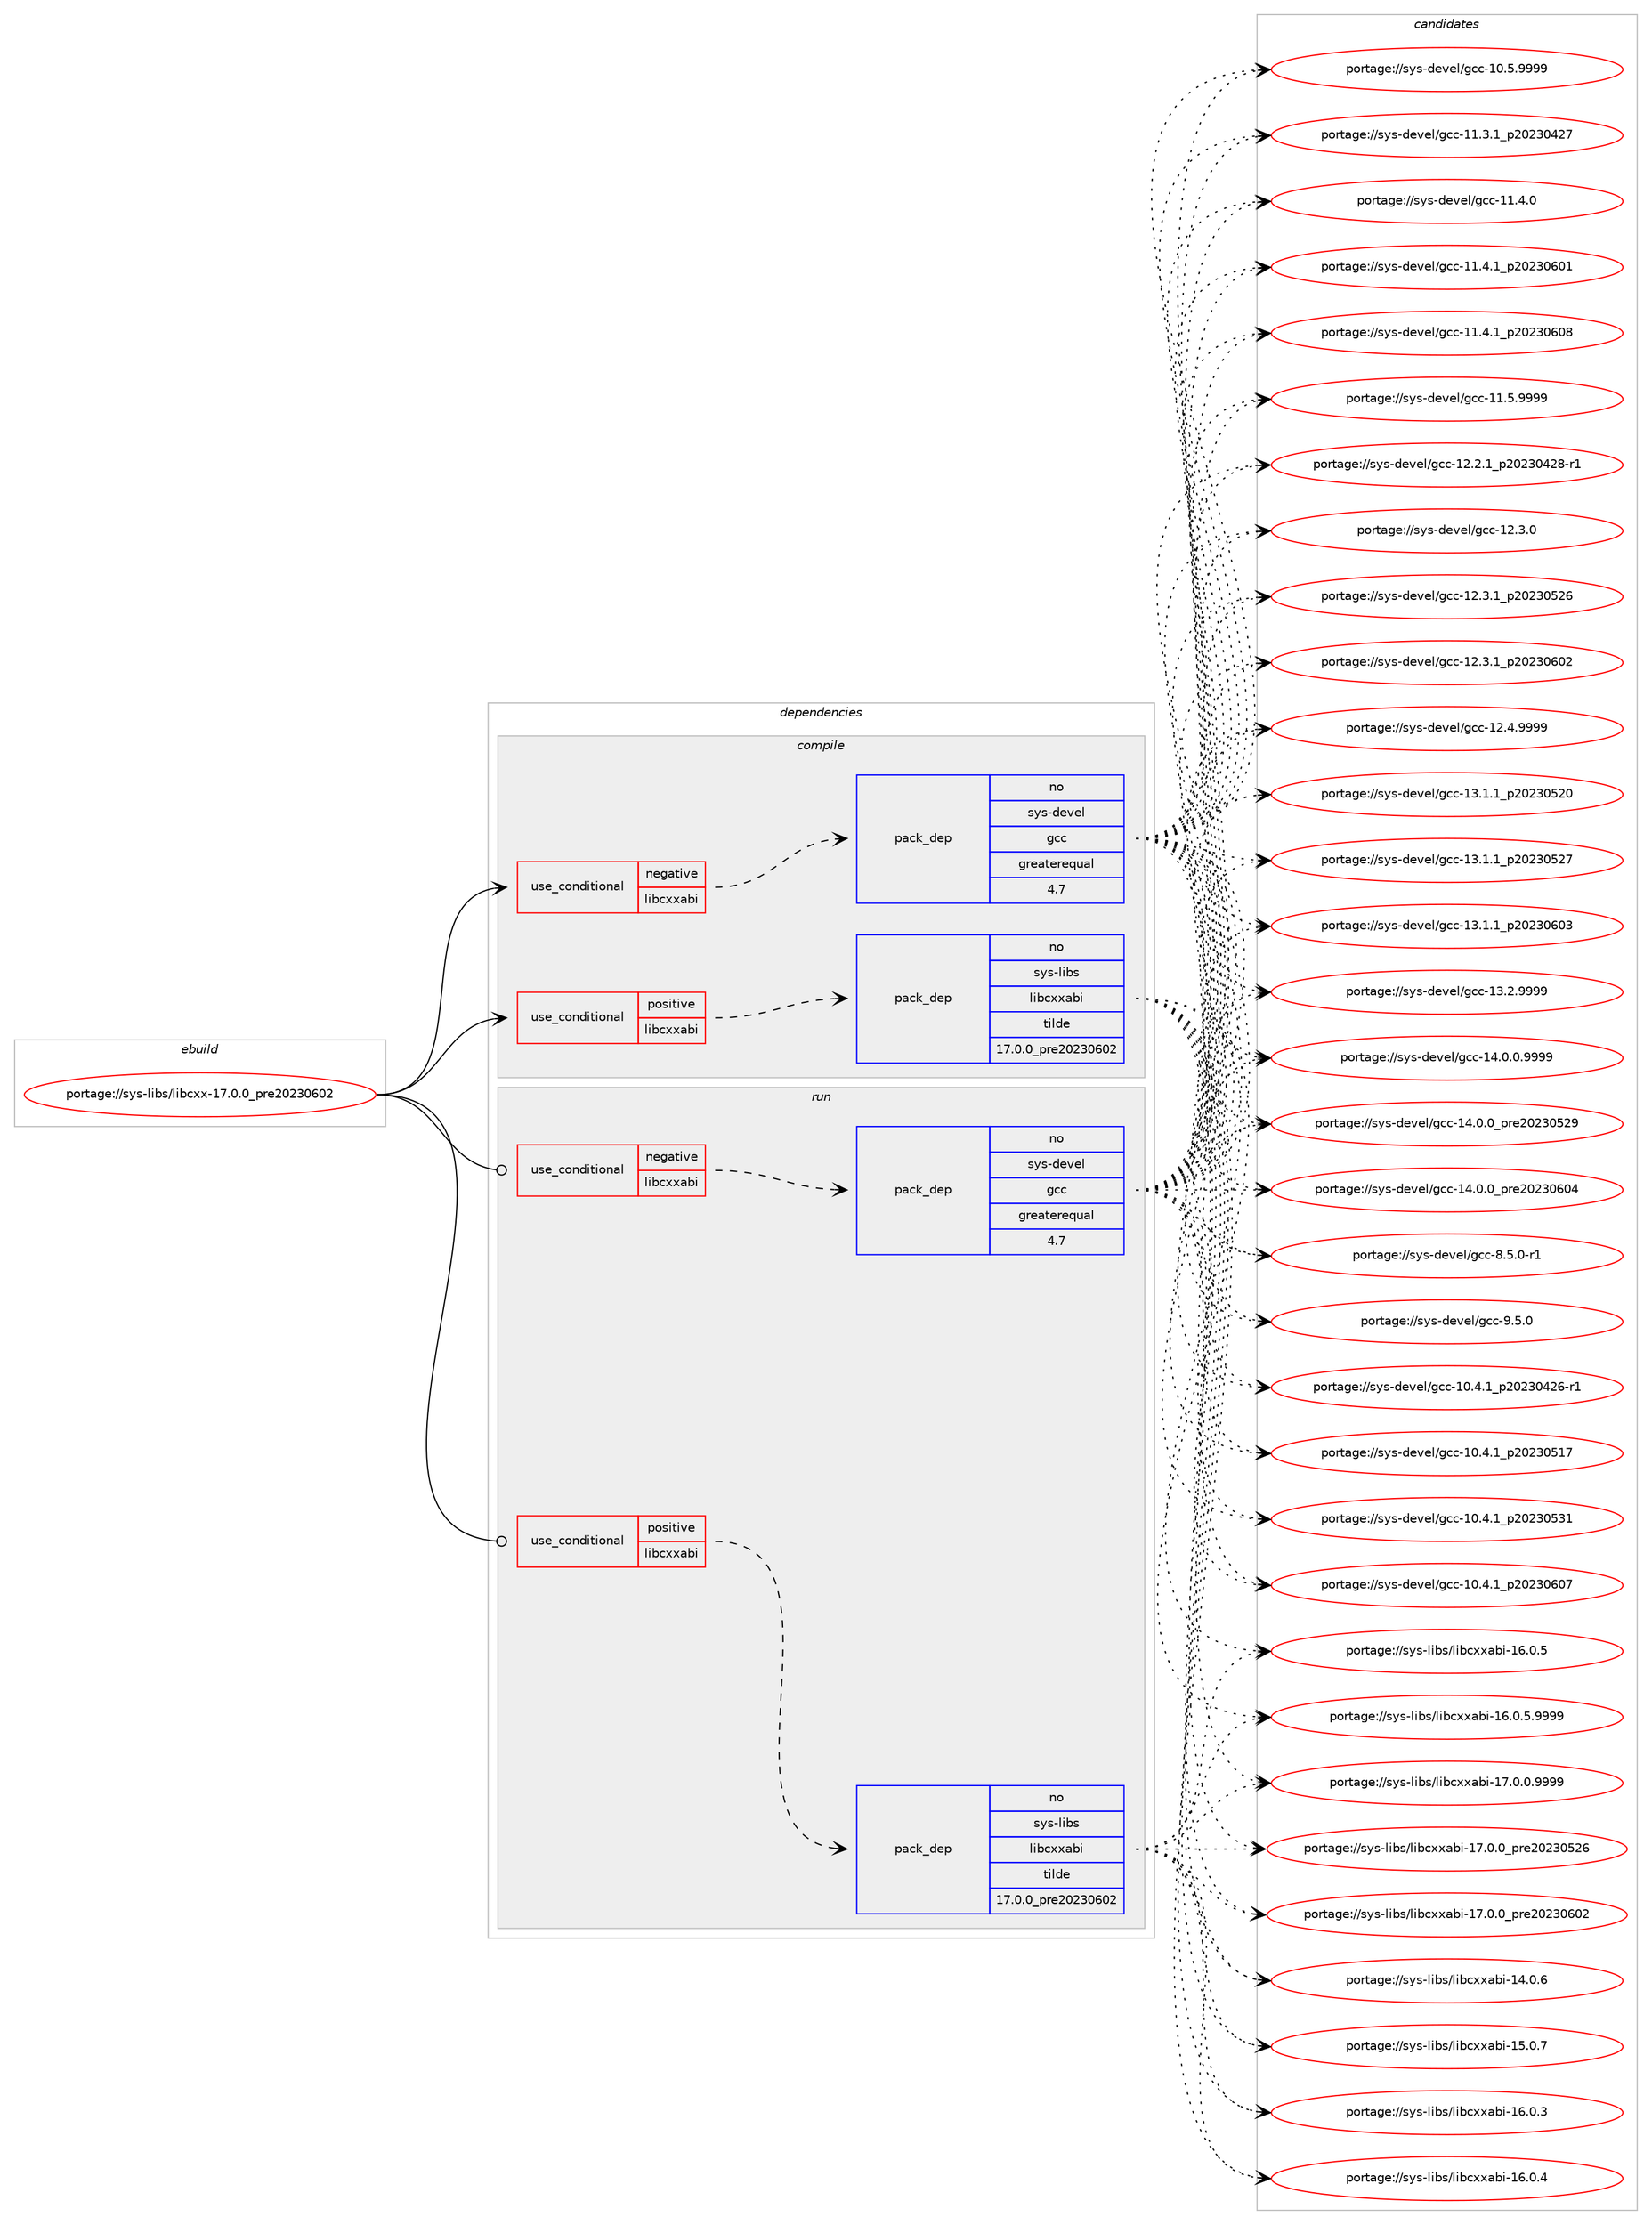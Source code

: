 digraph prolog {

# *************
# Graph options
# *************

newrank=true;
concentrate=true;
compound=true;
graph [rankdir=LR,fontname=Helvetica,fontsize=10,ranksep=1.5];#, ranksep=2.5, nodesep=0.2];
edge  [arrowhead=vee];
node  [fontname=Helvetica,fontsize=10];

# **********
# The ebuild
# **********

subgraph cluster_leftcol {
color=gray;
rank=same;
label=<<i>ebuild</i>>;
id [label="portage://sys-libs/libcxx-17.0.0_pre20230602", color=red, width=4, href="../sys-libs/libcxx-17.0.0_pre20230602.svg"];
}

# ****************
# The dependencies
# ****************

subgraph cluster_midcol {
color=gray;
label=<<i>dependencies</i>>;
subgraph cluster_compile {
fillcolor="#eeeeee";
style=filled;
label=<<i>compile</i>>;
subgraph cond324 {
dependency638 [label=<<TABLE BORDER="0" CELLBORDER="1" CELLSPACING="0" CELLPADDING="4"><TR><TD ROWSPAN="3" CELLPADDING="10">use_conditional</TD></TR><TR><TD>negative</TD></TR><TR><TD>libcxxabi</TD></TR></TABLE>>, shape=none, color=red];
subgraph pack306 {
dependency639 [label=<<TABLE BORDER="0" CELLBORDER="1" CELLSPACING="0" CELLPADDING="4" WIDTH="220"><TR><TD ROWSPAN="6" CELLPADDING="30">pack_dep</TD></TR><TR><TD WIDTH="110">no</TD></TR><TR><TD>sys-devel</TD></TR><TR><TD>gcc</TD></TR><TR><TD>greaterequal</TD></TR><TR><TD>4.7</TD></TR></TABLE>>, shape=none, color=blue];
}
dependency638:e -> dependency639:w [weight=20,style="dashed",arrowhead="vee"];
}
id:e -> dependency638:w [weight=20,style="solid",arrowhead="vee"];
subgraph cond325 {
dependency640 [label=<<TABLE BORDER="0" CELLBORDER="1" CELLSPACING="0" CELLPADDING="4"><TR><TD ROWSPAN="3" CELLPADDING="10">use_conditional</TD></TR><TR><TD>positive</TD></TR><TR><TD>libcxxabi</TD></TR></TABLE>>, shape=none, color=red];
subgraph pack307 {
dependency641 [label=<<TABLE BORDER="0" CELLBORDER="1" CELLSPACING="0" CELLPADDING="4" WIDTH="220"><TR><TD ROWSPAN="6" CELLPADDING="30">pack_dep</TD></TR><TR><TD WIDTH="110">no</TD></TR><TR><TD>sys-libs</TD></TR><TR><TD>libcxxabi</TD></TR><TR><TD>tilde</TD></TR><TR><TD>17.0.0_pre20230602</TD></TR></TABLE>>, shape=none, color=blue];
}
dependency640:e -> dependency641:w [weight=20,style="dashed",arrowhead="vee"];
}
id:e -> dependency640:w [weight=20,style="solid",arrowhead="vee"];
# *** BEGIN UNKNOWN DEPENDENCY TYPE (TODO) ***
# id -> package_dependency(portage://sys-libs/libcxx-17.0.0_pre20230602,install,no,sys-devel,llvm,none,[,,],[slot(17)],[])
# *** END UNKNOWN DEPENDENCY TYPE (TODO) ***

# *** BEGIN UNKNOWN DEPENDENCY TYPE (TODO) ***
# id -> package_dependency(portage://sys-libs/libcxx-17.0.0_pre20230602,install,strong,sys-devel,llvm,none,[,,],[slot(0)],[])
# *** END UNKNOWN DEPENDENCY TYPE (TODO) ***

}
subgraph cluster_compileandrun {
fillcolor="#eeeeee";
style=filled;
label=<<i>compile and run</i>>;
}
subgraph cluster_run {
fillcolor="#eeeeee";
style=filled;
label=<<i>run</i>>;
subgraph cond326 {
dependency642 [label=<<TABLE BORDER="0" CELLBORDER="1" CELLSPACING="0" CELLPADDING="4"><TR><TD ROWSPAN="3" CELLPADDING="10">use_conditional</TD></TR><TR><TD>negative</TD></TR><TR><TD>libcxxabi</TD></TR></TABLE>>, shape=none, color=red];
subgraph pack308 {
dependency643 [label=<<TABLE BORDER="0" CELLBORDER="1" CELLSPACING="0" CELLPADDING="4" WIDTH="220"><TR><TD ROWSPAN="6" CELLPADDING="30">pack_dep</TD></TR><TR><TD WIDTH="110">no</TD></TR><TR><TD>sys-devel</TD></TR><TR><TD>gcc</TD></TR><TR><TD>greaterequal</TD></TR><TR><TD>4.7</TD></TR></TABLE>>, shape=none, color=blue];
}
dependency642:e -> dependency643:w [weight=20,style="dashed",arrowhead="vee"];
}
id:e -> dependency642:w [weight=20,style="solid",arrowhead="odot"];
subgraph cond327 {
dependency644 [label=<<TABLE BORDER="0" CELLBORDER="1" CELLSPACING="0" CELLPADDING="4"><TR><TD ROWSPAN="3" CELLPADDING="10">use_conditional</TD></TR><TR><TD>positive</TD></TR><TR><TD>libcxxabi</TD></TR></TABLE>>, shape=none, color=red];
subgraph pack309 {
dependency645 [label=<<TABLE BORDER="0" CELLBORDER="1" CELLSPACING="0" CELLPADDING="4" WIDTH="220"><TR><TD ROWSPAN="6" CELLPADDING="30">pack_dep</TD></TR><TR><TD WIDTH="110">no</TD></TR><TR><TD>sys-libs</TD></TR><TR><TD>libcxxabi</TD></TR><TR><TD>tilde</TD></TR><TR><TD>17.0.0_pre20230602</TD></TR></TABLE>>, shape=none, color=blue];
}
dependency644:e -> dependency645:w [weight=20,style="dashed",arrowhead="vee"];
}
id:e -> dependency644:w [weight=20,style="solid",arrowhead="odot"];
}
}

# **************
# The candidates
# **************

subgraph cluster_choices {
rank=same;
color=gray;
label=<<i>candidates</i>>;

subgraph choice306 {
color=black;
nodesep=1;
choice11512111545100101118101108471039999454948465246499511250485051485250544511449 [label="portage://sys-devel/gcc-10.4.1_p20230426-r1", color=red, width=4,href="../sys-devel/gcc-10.4.1_p20230426-r1.svg"];
choice1151211154510010111810110847103999945494846524649951125048505148534955 [label="portage://sys-devel/gcc-10.4.1_p20230517", color=red, width=4,href="../sys-devel/gcc-10.4.1_p20230517.svg"];
choice1151211154510010111810110847103999945494846524649951125048505148535149 [label="portage://sys-devel/gcc-10.4.1_p20230531", color=red, width=4,href="../sys-devel/gcc-10.4.1_p20230531.svg"];
choice1151211154510010111810110847103999945494846524649951125048505148544855 [label="portage://sys-devel/gcc-10.4.1_p20230607", color=red, width=4,href="../sys-devel/gcc-10.4.1_p20230607.svg"];
choice1151211154510010111810110847103999945494846534657575757 [label="portage://sys-devel/gcc-10.5.9999", color=red, width=4,href="../sys-devel/gcc-10.5.9999.svg"];
choice1151211154510010111810110847103999945494946514649951125048505148525055 [label="portage://sys-devel/gcc-11.3.1_p20230427", color=red, width=4,href="../sys-devel/gcc-11.3.1_p20230427.svg"];
choice1151211154510010111810110847103999945494946524648 [label="portage://sys-devel/gcc-11.4.0", color=red, width=4,href="../sys-devel/gcc-11.4.0.svg"];
choice1151211154510010111810110847103999945494946524649951125048505148544849 [label="portage://sys-devel/gcc-11.4.1_p20230601", color=red, width=4,href="../sys-devel/gcc-11.4.1_p20230601.svg"];
choice1151211154510010111810110847103999945494946524649951125048505148544856 [label="portage://sys-devel/gcc-11.4.1_p20230608", color=red, width=4,href="../sys-devel/gcc-11.4.1_p20230608.svg"];
choice1151211154510010111810110847103999945494946534657575757 [label="portage://sys-devel/gcc-11.5.9999", color=red, width=4,href="../sys-devel/gcc-11.5.9999.svg"];
choice11512111545100101118101108471039999454950465046499511250485051485250564511449 [label="portage://sys-devel/gcc-12.2.1_p20230428-r1", color=red, width=4,href="../sys-devel/gcc-12.2.1_p20230428-r1.svg"];
choice1151211154510010111810110847103999945495046514648 [label="portage://sys-devel/gcc-12.3.0", color=red, width=4,href="../sys-devel/gcc-12.3.0.svg"];
choice1151211154510010111810110847103999945495046514649951125048505148535054 [label="portage://sys-devel/gcc-12.3.1_p20230526", color=red, width=4,href="../sys-devel/gcc-12.3.1_p20230526.svg"];
choice1151211154510010111810110847103999945495046514649951125048505148544850 [label="portage://sys-devel/gcc-12.3.1_p20230602", color=red, width=4,href="../sys-devel/gcc-12.3.1_p20230602.svg"];
choice1151211154510010111810110847103999945495046524657575757 [label="portage://sys-devel/gcc-12.4.9999", color=red, width=4,href="../sys-devel/gcc-12.4.9999.svg"];
choice1151211154510010111810110847103999945495146494649951125048505148535048 [label="portage://sys-devel/gcc-13.1.1_p20230520", color=red, width=4,href="../sys-devel/gcc-13.1.1_p20230520.svg"];
choice1151211154510010111810110847103999945495146494649951125048505148535055 [label="portage://sys-devel/gcc-13.1.1_p20230527", color=red, width=4,href="../sys-devel/gcc-13.1.1_p20230527.svg"];
choice1151211154510010111810110847103999945495146494649951125048505148544851 [label="portage://sys-devel/gcc-13.1.1_p20230603", color=red, width=4,href="../sys-devel/gcc-13.1.1_p20230603.svg"];
choice1151211154510010111810110847103999945495146504657575757 [label="portage://sys-devel/gcc-13.2.9999", color=red, width=4,href="../sys-devel/gcc-13.2.9999.svg"];
choice11512111545100101118101108471039999454952464846484657575757 [label="portage://sys-devel/gcc-14.0.0.9999", color=red, width=4,href="../sys-devel/gcc-14.0.0.9999.svg"];
choice1151211154510010111810110847103999945495246484648951121141015048505148535057 [label="portage://sys-devel/gcc-14.0.0_pre20230529", color=red, width=4,href="../sys-devel/gcc-14.0.0_pre20230529.svg"];
choice1151211154510010111810110847103999945495246484648951121141015048505148544852 [label="portage://sys-devel/gcc-14.0.0_pre20230604", color=red, width=4,href="../sys-devel/gcc-14.0.0_pre20230604.svg"];
choice115121115451001011181011084710399994556465346484511449 [label="portage://sys-devel/gcc-8.5.0-r1", color=red, width=4,href="../sys-devel/gcc-8.5.0-r1.svg"];
choice11512111545100101118101108471039999455746534648 [label="portage://sys-devel/gcc-9.5.0", color=red, width=4,href="../sys-devel/gcc-9.5.0.svg"];
dependency639:e -> choice11512111545100101118101108471039999454948465246499511250485051485250544511449:w [style=dotted,weight="100"];
dependency639:e -> choice1151211154510010111810110847103999945494846524649951125048505148534955:w [style=dotted,weight="100"];
dependency639:e -> choice1151211154510010111810110847103999945494846524649951125048505148535149:w [style=dotted,weight="100"];
dependency639:e -> choice1151211154510010111810110847103999945494846524649951125048505148544855:w [style=dotted,weight="100"];
dependency639:e -> choice1151211154510010111810110847103999945494846534657575757:w [style=dotted,weight="100"];
dependency639:e -> choice1151211154510010111810110847103999945494946514649951125048505148525055:w [style=dotted,weight="100"];
dependency639:e -> choice1151211154510010111810110847103999945494946524648:w [style=dotted,weight="100"];
dependency639:e -> choice1151211154510010111810110847103999945494946524649951125048505148544849:w [style=dotted,weight="100"];
dependency639:e -> choice1151211154510010111810110847103999945494946524649951125048505148544856:w [style=dotted,weight="100"];
dependency639:e -> choice1151211154510010111810110847103999945494946534657575757:w [style=dotted,weight="100"];
dependency639:e -> choice11512111545100101118101108471039999454950465046499511250485051485250564511449:w [style=dotted,weight="100"];
dependency639:e -> choice1151211154510010111810110847103999945495046514648:w [style=dotted,weight="100"];
dependency639:e -> choice1151211154510010111810110847103999945495046514649951125048505148535054:w [style=dotted,weight="100"];
dependency639:e -> choice1151211154510010111810110847103999945495046514649951125048505148544850:w [style=dotted,weight="100"];
dependency639:e -> choice1151211154510010111810110847103999945495046524657575757:w [style=dotted,weight="100"];
dependency639:e -> choice1151211154510010111810110847103999945495146494649951125048505148535048:w [style=dotted,weight="100"];
dependency639:e -> choice1151211154510010111810110847103999945495146494649951125048505148535055:w [style=dotted,weight="100"];
dependency639:e -> choice1151211154510010111810110847103999945495146494649951125048505148544851:w [style=dotted,weight="100"];
dependency639:e -> choice1151211154510010111810110847103999945495146504657575757:w [style=dotted,weight="100"];
dependency639:e -> choice11512111545100101118101108471039999454952464846484657575757:w [style=dotted,weight="100"];
dependency639:e -> choice1151211154510010111810110847103999945495246484648951121141015048505148535057:w [style=dotted,weight="100"];
dependency639:e -> choice1151211154510010111810110847103999945495246484648951121141015048505148544852:w [style=dotted,weight="100"];
dependency639:e -> choice115121115451001011181011084710399994556465346484511449:w [style=dotted,weight="100"];
dependency639:e -> choice11512111545100101118101108471039999455746534648:w [style=dotted,weight="100"];
}
subgraph choice307 {
color=black;
nodesep=1;
choice1151211154510810598115471081059899120120979810545495246484654 [label="portage://sys-libs/libcxxabi-14.0.6", color=red, width=4,href="../sys-libs/libcxxabi-14.0.6.svg"];
choice1151211154510810598115471081059899120120979810545495346484655 [label="portage://sys-libs/libcxxabi-15.0.7", color=red, width=4,href="../sys-libs/libcxxabi-15.0.7.svg"];
choice1151211154510810598115471081059899120120979810545495446484651 [label="portage://sys-libs/libcxxabi-16.0.3", color=red, width=4,href="../sys-libs/libcxxabi-16.0.3.svg"];
choice1151211154510810598115471081059899120120979810545495446484652 [label="portage://sys-libs/libcxxabi-16.0.4", color=red, width=4,href="../sys-libs/libcxxabi-16.0.4.svg"];
choice1151211154510810598115471081059899120120979810545495446484653 [label="portage://sys-libs/libcxxabi-16.0.5", color=red, width=4,href="../sys-libs/libcxxabi-16.0.5.svg"];
choice11512111545108105981154710810598991201209798105454954464846534657575757 [label="portage://sys-libs/libcxxabi-16.0.5.9999", color=red, width=4,href="../sys-libs/libcxxabi-16.0.5.9999.svg"];
choice11512111545108105981154710810598991201209798105454955464846484657575757 [label="portage://sys-libs/libcxxabi-17.0.0.9999", color=red, width=4,href="../sys-libs/libcxxabi-17.0.0.9999.svg"];
choice1151211154510810598115471081059899120120979810545495546484648951121141015048505148535054 [label="portage://sys-libs/libcxxabi-17.0.0_pre20230526", color=red, width=4,href="../sys-libs/libcxxabi-17.0.0_pre20230526.svg"];
choice1151211154510810598115471081059899120120979810545495546484648951121141015048505148544850 [label="portage://sys-libs/libcxxabi-17.0.0_pre20230602", color=red, width=4,href="../sys-libs/libcxxabi-17.0.0_pre20230602.svg"];
dependency641:e -> choice1151211154510810598115471081059899120120979810545495246484654:w [style=dotted,weight="100"];
dependency641:e -> choice1151211154510810598115471081059899120120979810545495346484655:w [style=dotted,weight="100"];
dependency641:e -> choice1151211154510810598115471081059899120120979810545495446484651:w [style=dotted,weight="100"];
dependency641:e -> choice1151211154510810598115471081059899120120979810545495446484652:w [style=dotted,weight="100"];
dependency641:e -> choice1151211154510810598115471081059899120120979810545495446484653:w [style=dotted,weight="100"];
dependency641:e -> choice11512111545108105981154710810598991201209798105454954464846534657575757:w [style=dotted,weight="100"];
dependency641:e -> choice11512111545108105981154710810598991201209798105454955464846484657575757:w [style=dotted,weight="100"];
dependency641:e -> choice1151211154510810598115471081059899120120979810545495546484648951121141015048505148535054:w [style=dotted,weight="100"];
dependency641:e -> choice1151211154510810598115471081059899120120979810545495546484648951121141015048505148544850:w [style=dotted,weight="100"];
}
subgraph choice308 {
color=black;
nodesep=1;
choice11512111545100101118101108471039999454948465246499511250485051485250544511449 [label="portage://sys-devel/gcc-10.4.1_p20230426-r1", color=red, width=4,href="../sys-devel/gcc-10.4.1_p20230426-r1.svg"];
choice1151211154510010111810110847103999945494846524649951125048505148534955 [label="portage://sys-devel/gcc-10.4.1_p20230517", color=red, width=4,href="../sys-devel/gcc-10.4.1_p20230517.svg"];
choice1151211154510010111810110847103999945494846524649951125048505148535149 [label="portage://sys-devel/gcc-10.4.1_p20230531", color=red, width=4,href="../sys-devel/gcc-10.4.1_p20230531.svg"];
choice1151211154510010111810110847103999945494846524649951125048505148544855 [label="portage://sys-devel/gcc-10.4.1_p20230607", color=red, width=4,href="../sys-devel/gcc-10.4.1_p20230607.svg"];
choice1151211154510010111810110847103999945494846534657575757 [label="portage://sys-devel/gcc-10.5.9999", color=red, width=4,href="../sys-devel/gcc-10.5.9999.svg"];
choice1151211154510010111810110847103999945494946514649951125048505148525055 [label="portage://sys-devel/gcc-11.3.1_p20230427", color=red, width=4,href="../sys-devel/gcc-11.3.1_p20230427.svg"];
choice1151211154510010111810110847103999945494946524648 [label="portage://sys-devel/gcc-11.4.0", color=red, width=4,href="../sys-devel/gcc-11.4.0.svg"];
choice1151211154510010111810110847103999945494946524649951125048505148544849 [label="portage://sys-devel/gcc-11.4.1_p20230601", color=red, width=4,href="../sys-devel/gcc-11.4.1_p20230601.svg"];
choice1151211154510010111810110847103999945494946524649951125048505148544856 [label="portage://sys-devel/gcc-11.4.1_p20230608", color=red, width=4,href="../sys-devel/gcc-11.4.1_p20230608.svg"];
choice1151211154510010111810110847103999945494946534657575757 [label="portage://sys-devel/gcc-11.5.9999", color=red, width=4,href="../sys-devel/gcc-11.5.9999.svg"];
choice11512111545100101118101108471039999454950465046499511250485051485250564511449 [label="portage://sys-devel/gcc-12.2.1_p20230428-r1", color=red, width=4,href="../sys-devel/gcc-12.2.1_p20230428-r1.svg"];
choice1151211154510010111810110847103999945495046514648 [label="portage://sys-devel/gcc-12.3.0", color=red, width=4,href="../sys-devel/gcc-12.3.0.svg"];
choice1151211154510010111810110847103999945495046514649951125048505148535054 [label="portage://sys-devel/gcc-12.3.1_p20230526", color=red, width=4,href="../sys-devel/gcc-12.3.1_p20230526.svg"];
choice1151211154510010111810110847103999945495046514649951125048505148544850 [label="portage://sys-devel/gcc-12.3.1_p20230602", color=red, width=4,href="../sys-devel/gcc-12.3.1_p20230602.svg"];
choice1151211154510010111810110847103999945495046524657575757 [label="portage://sys-devel/gcc-12.4.9999", color=red, width=4,href="../sys-devel/gcc-12.4.9999.svg"];
choice1151211154510010111810110847103999945495146494649951125048505148535048 [label="portage://sys-devel/gcc-13.1.1_p20230520", color=red, width=4,href="../sys-devel/gcc-13.1.1_p20230520.svg"];
choice1151211154510010111810110847103999945495146494649951125048505148535055 [label="portage://sys-devel/gcc-13.1.1_p20230527", color=red, width=4,href="../sys-devel/gcc-13.1.1_p20230527.svg"];
choice1151211154510010111810110847103999945495146494649951125048505148544851 [label="portage://sys-devel/gcc-13.1.1_p20230603", color=red, width=4,href="../sys-devel/gcc-13.1.1_p20230603.svg"];
choice1151211154510010111810110847103999945495146504657575757 [label="portage://sys-devel/gcc-13.2.9999", color=red, width=4,href="../sys-devel/gcc-13.2.9999.svg"];
choice11512111545100101118101108471039999454952464846484657575757 [label="portage://sys-devel/gcc-14.0.0.9999", color=red, width=4,href="../sys-devel/gcc-14.0.0.9999.svg"];
choice1151211154510010111810110847103999945495246484648951121141015048505148535057 [label="portage://sys-devel/gcc-14.0.0_pre20230529", color=red, width=4,href="../sys-devel/gcc-14.0.0_pre20230529.svg"];
choice1151211154510010111810110847103999945495246484648951121141015048505148544852 [label="portage://sys-devel/gcc-14.0.0_pre20230604", color=red, width=4,href="../sys-devel/gcc-14.0.0_pre20230604.svg"];
choice115121115451001011181011084710399994556465346484511449 [label="portage://sys-devel/gcc-8.5.0-r1", color=red, width=4,href="../sys-devel/gcc-8.5.0-r1.svg"];
choice11512111545100101118101108471039999455746534648 [label="portage://sys-devel/gcc-9.5.0", color=red, width=4,href="../sys-devel/gcc-9.5.0.svg"];
dependency643:e -> choice11512111545100101118101108471039999454948465246499511250485051485250544511449:w [style=dotted,weight="100"];
dependency643:e -> choice1151211154510010111810110847103999945494846524649951125048505148534955:w [style=dotted,weight="100"];
dependency643:e -> choice1151211154510010111810110847103999945494846524649951125048505148535149:w [style=dotted,weight="100"];
dependency643:e -> choice1151211154510010111810110847103999945494846524649951125048505148544855:w [style=dotted,weight="100"];
dependency643:e -> choice1151211154510010111810110847103999945494846534657575757:w [style=dotted,weight="100"];
dependency643:e -> choice1151211154510010111810110847103999945494946514649951125048505148525055:w [style=dotted,weight="100"];
dependency643:e -> choice1151211154510010111810110847103999945494946524648:w [style=dotted,weight="100"];
dependency643:e -> choice1151211154510010111810110847103999945494946524649951125048505148544849:w [style=dotted,weight="100"];
dependency643:e -> choice1151211154510010111810110847103999945494946524649951125048505148544856:w [style=dotted,weight="100"];
dependency643:e -> choice1151211154510010111810110847103999945494946534657575757:w [style=dotted,weight="100"];
dependency643:e -> choice11512111545100101118101108471039999454950465046499511250485051485250564511449:w [style=dotted,weight="100"];
dependency643:e -> choice1151211154510010111810110847103999945495046514648:w [style=dotted,weight="100"];
dependency643:e -> choice1151211154510010111810110847103999945495046514649951125048505148535054:w [style=dotted,weight="100"];
dependency643:e -> choice1151211154510010111810110847103999945495046514649951125048505148544850:w [style=dotted,weight="100"];
dependency643:e -> choice1151211154510010111810110847103999945495046524657575757:w [style=dotted,weight="100"];
dependency643:e -> choice1151211154510010111810110847103999945495146494649951125048505148535048:w [style=dotted,weight="100"];
dependency643:e -> choice1151211154510010111810110847103999945495146494649951125048505148535055:w [style=dotted,weight="100"];
dependency643:e -> choice1151211154510010111810110847103999945495146494649951125048505148544851:w [style=dotted,weight="100"];
dependency643:e -> choice1151211154510010111810110847103999945495146504657575757:w [style=dotted,weight="100"];
dependency643:e -> choice11512111545100101118101108471039999454952464846484657575757:w [style=dotted,weight="100"];
dependency643:e -> choice1151211154510010111810110847103999945495246484648951121141015048505148535057:w [style=dotted,weight="100"];
dependency643:e -> choice1151211154510010111810110847103999945495246484648951121141015048505148544852:w [style=dotted,weight="100"];
dependency643:e -> choice115121115451001011181011084710399994556465346484511449:w [style=dotted,weight="100"];
dependency643:e -> choice11512111545100101118101108471039999455746534648:w [style=dotted,weight="100"];
}
subgraph choice309 {
color=black;
nodesep=1;
choice1151211154510810598115471081059899120120979810545495246484654 [label="portage://sys-libs/libcxxabi-14.0.6", color=red, width=4,href="../sys-libs/libcxxabi-14.0.6.svg"];
choice1151211154510810598115471081059899120120979810545495346484655 [label="portage://sys-libs/libcxxabi-15.0.7", color=red, width=4,href="../sys-libs/libcxxabi-15.0.7.svg"];
choice1151211154510810598115471081059899120120979810545495446484651 [label="portage://sys-libs/libcxxabi-16.0.3", color=red, width=4,href="../sys-libs/libcxxabi-16.0.3.svg"];
choice1151211154510810598115471081059899120120979810545495446484652 [label="portage://sys-libs/libcxxabi-16.0.4", color=red, width=4,href="../sys-libs/libcxxabi-16.0.4.svg"];
choice1151211154510810598115471081059899120120979810545495446484653 [label="portage://sys-libs/libcxxabi-16.0.5", color=red, width=4,href="../sys-libs/libcxxabi-16.0.5.svg"];
choice11512111545108105981154710810598991201209798105454954464846534657575757 [label="portage://sys-libs/libcxxabi-16.0.5.9999", color=red, width=4,href="../sys-libs/libcxxabi-16.0.5.9999.svg"];
choice11512111545108105981154710810598991201209798105454955464846484657575757 [label="portage://sys-libs/libcxxabi-17.0.0.9999", color=red, width=4,href="../sys-libs/libcxxabi-17.0.0.9999.svg"];
choice1151211154510810598115471081059899120120979810545495546484648951121141015048505148535054 [label="portage://sys-libs/libcxxabi-17.0.0_pre20230526", color=red, width=4,href="../sys-libs/libcxxabi-17.0.0_pre20230526.svg"];
choice1151211154510810598115471081059899120120979810545495546484648951121141015048505148544850 [label="portage://sys-libs/libcxxabi-17.0.0_pre20230602", color=red, width=4,href="../sys-libs/libcxxabi-17.0.0_pre20230602.svg"];
dependency645:e -> choice1151211154510810598115471081059899120120979810545495246484654:w [style=dotted,weight="100"];
dependency645:e -> choice1151211154510810598115471081059899120120979810545495346484655:w [style=dotted,weight="100"];
dependency645:e -> choice1151211154510810598115471081059899120120979810545495446484651:w [style=dotted,weight="100"];
dependency645:e -> choice1151211154510810598115471081059899120120979810545495446484652:w [style=dotted,weight="100"];
dependency645:e -> choice1151211154510810598115471081059899120120979810545495446484653:w [style=dotted,weight="100"];
dependency645:e -> choice11512111545108105981154710810598991201209798105454954464846534657575757:w [style=dotted,weight="100"];
dependency645:e -> choice11512111545108105981154710810598991201209798105454955464846484657575757:w [style=dotted,weight="100"];
dependency645:e -> choice1151211154510810598115471081059899120120979810545495546484648951121141015048505148535054:w [style=dotted,weight="100"];
dependency645:e -> choice1151211154510810598115471081059899120120979810545495546484648951121141015048505148544850:w [style=dotted,weight="100"];
}
}

}
